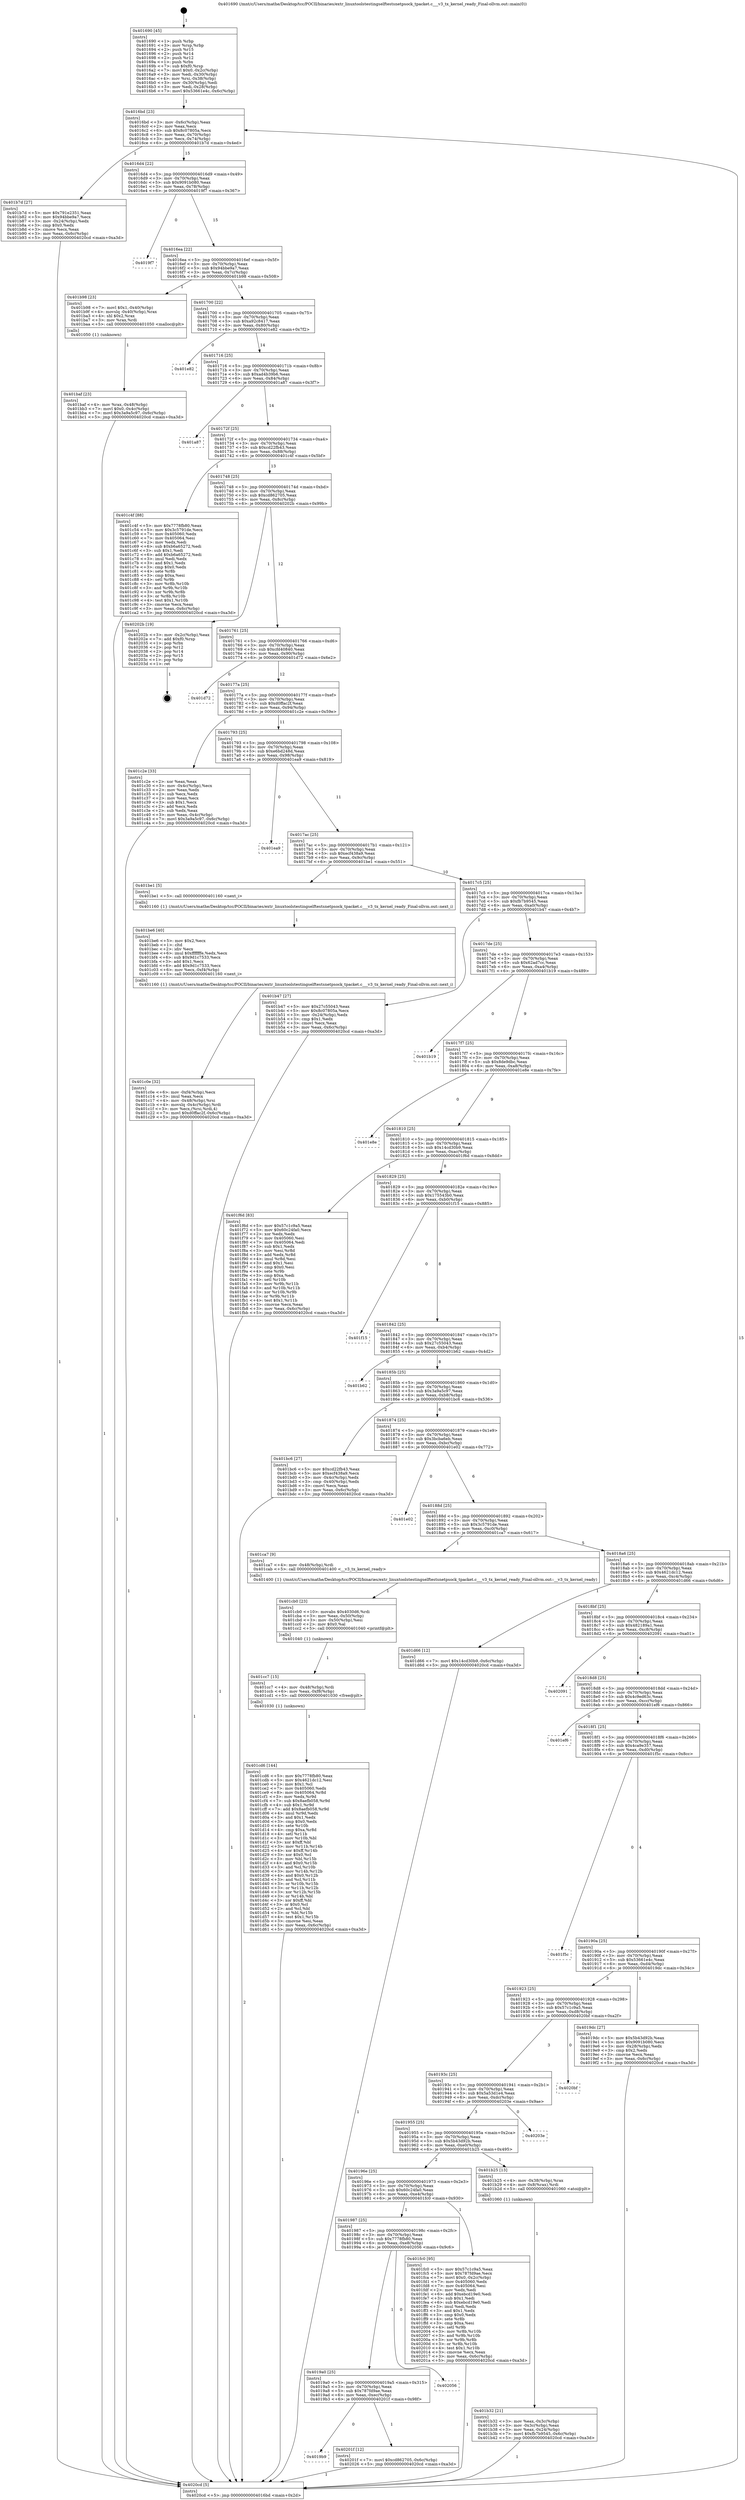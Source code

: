 digraph "0x401690" {
  label = "0x401690 (/mnt/c/Users/mathe/Desktop/tcc/POCII/binaries/extr_linuxtoolstestingselftestsnetpsock_tpacket.c___v3_tx_kernel_ready_Final-ollvm.out::main(0))"
  labelloc = "t"
  node[shape=record]

  Entry [label="",width=0.3,height=0.3,shape=circle,fillcolor=black,style=filled]
  "0x4016bd" [label="{
     0x4016bd [23]\l
     | [instrs]\l
     &nbsp;&nbsp;0x4016bd \<+3\>: mov -0x6c(%rbp),%eax\l
     &nbsp;&nbsp;0x4016c0 \<+2\>: mov %eax,%ecx\l
     &nbsp;&nbsp;0x4016c2 \<+6\>: sub $0x8c07805a,%ecx\l
     &nbsp;&nbsp;0x4016c8 \<+3\>: mov %eax,-0x70(%rbp)\l
     &nbsp;&nbsp;0x4016cb \<+3\>: mov %ecx,-0x74(%rbp)\l
     &nbsp;&nbsp;0x4016ce \<+6\>: je 0000000000401b7d \<main+0x4ed\>\l
  }"]
  "0x401b7d" [label="{
     0x401b7d [27]\l
     | [instrs]\l
     &nbsp;&nbsp;0x401b7d \<+5\>: mov $0x791e2351,%eax\l
     &nbsp;&nbsp;0x401b82 \<+5\>: mov $0x94bbe9a7,%ecx\l
     &nbsp;&nbsp;0x401b87 \<+3\>: mov -0x24(%rbp),%edx\l
     &nbsp;&nbsp;0x401b8a \<+3\>: cmp $0x0,%edx\l
     &nbsp;&nbsp;0x401b8d \<+3\>: cmove %ecx,%eax\l
     &nbsp;&nbsp;0x401b90 \<+3\>: mov %eax,-0x6c(%rbp)\l
     &nbsp;&nbsp;0x401b93 \<+5\>: jmp 00000000004020cd \<main+0xa3d\>\l
  }"]
  "0x4016d4" [label="{
     0x4016d4 [22]\l
     | [instrs]\l
     &nbsp;&nbsp;0x4016d4 \<+5\>: jmp 00000000004016d9 \<main+0x49\>\l
     &nbsp;&nbsp;0x4016d9 \<+3\>: mov -0x70(%rbp),%eax\l
     &nbsp;&nbsp;0x4016dc \<+5\>: sub $0x9091b080,%eax\l
     &nbsp;&nbsp;0x4016e1 \<+3\>: mov %eax,-0x78(%rbp)\l
     &nbsp;&nbsp;0x4016e4 \<+6\>: je 00000000004019f7 \<main+0x367\>\l
  }"]
  Exit [label="",width=0.3,height=0.3,shape=circle,fillcolor=black,style=filled,peripheries=2]
  "0x4019f7" [label="{
     0x4019f7\l
  }", style=dashed]
  "0x4016ea" [label="{
     0x4016ea [22]\l
     | [instrs]\l
     &nbsp;&nbsp;0x4016ea \<+5\>: jmp 00000000004016ef \<main+0x5f\>\l
     &nbsp;&nbsp;0x4016ef \<+3\>: mov -0x70(%rbp),%eax\l
     &nbsp;&nbsp;0x4016f2 \<+5\>: sub $0x94bbe9a7,%eax\l
     &nbsp;&nbsp;0x4016f7 \<+3\>: mov %eax,-0x7c(%rbp)\l
     &nbsp;&nbsp;0x4016fa \<+6\>: je 0000000000401b98 \<main+0x508\>\l
  }"]
  "0x4019b9" [label="{
     0x4019b9\l
  }", style=dashed]
  "0x401b98" [label="{
     0x401b98 [23]\l
     | [instrs]\l
     &nbsp;&nbsp;0x401b98 \<+7\>: movl $0x1,-0x40(%rbp)\l
     &nbsp;&nbsp;0x401b9f \<+4\>: movslq -0x40(%rbp),%rax\l
     &nbsp;&nbsp;0x401ba3 \<+4\>: shl $0x2,%rax\l
     &nbsp;&nbsp;0x401ba7 \<+3\>: mov %rax,%rdi\l
     &nbsp;&nbsp;0x401baa \<+5\>: call 0000000000401050 \<malloc@plt\>\l
     | [calls]\l
     &nbsp;&nbsp;0x401050 \{1\} (unknown)\l
  }"]
  "0x401700" [label="{
     0x401700 [22]\l
     | [instrs]\l
     &nbsp;&nbsp;0x401700 \<+5\>: jmp 0000000000401705 \<main+0x75\>\l
     &nbsp;&nbsp;0x401705 \<+3\>: mov -0x70(%rbp),%eax\l
     &nbsp;&nbsp;0x401708 \<+5\>: sub $0xa92c8417,%eax\l
     &nbsp;&nbsp;0x40170d \<+3\>: mov %eax,-0x80(%rbp)\l
     &nbsp;&nbsp;0x401710 \<+6\>: je 0000000000401e82 \<main+0x7f2\>\l
  }"]
  "0x40201f" [label="{
     0x40201f [12]\l
     | [instrs]\l
     &nbsp;&nbsp;0x40201f \<+7\>: movl $0xcd862705,-0x6c(%rbp)\l
     &nbsp;&nbsp;0x402026 \<+5\>: jmp 00000000004020cd \<main+0xa3d\>\l
  }"]
  "0x401e82" [label="{
     0x401e82\l
  }", style=dashed]
  "0x401716" [label="{
     0x401716 [25]\l
     | [instrs]\l
     &nbsp;&nbsp;0x401716 \<+5\>: jmp 000000000040171b \<main+0x8b\>\l
     &nbsp;&nbsp;0x40171b \<+3\>: mov -0x70(%rbp),%eax\l
     &nbsp;&nbsp;0x40171e \<+5\>: sub $0xad4b39b6,%eax\l
     &nbsp;&nbsp;0x401723 \<+6\>: mov %eax,-0x84(%rbp)\l
     &nbsp;&nbsp;0x401729 \<+6\>: je 0000000000401a87 \<main+0x3f7\>\l
  }"]
  "0x4019a0" [label="{
     0x4019a0 [25]\l
     | [instrs]\l
     &nbsp;&nbsp;0x4019a0 \<+5\>: jmp 00000000004019a5 \<main+0x315\>\l
     &nbsp;&nbsp;0x4019a5 \<+3\>: mov -0x70(%rbp),%eax\l
     &nbsp;&nbsp;0x4019a8 \<+5\>: sub $0x787fd9ae,%eax\l
     &nbsp;&nbsp;0x4019ad \<+6\>: mov %eax,-0xec(%rbp)\l
     &nbsp;&nbsp;0x4019b3 \<+6\>: je 000000000040201f \<main+0x98f\>\l
  }"]
  "0x401a87" [label="{
     0x401a87\l
  }", style=dashed]
  "0x40172f" [label="{
     0x40172f [25]\l
     | [instrs]\l
     &nbsp;&nbsp;0x40172f \<+5\>: jmp 0000000000401734 \<main+0xa4\>\l
     &nbsp;&nbsp;0x401734 \<+3\>: mov -0x70(%rbp),%eax\l
     &nbsp;&nbsp;0x401737 \<+5\>: sub $0xcd22fb43,%eax\l
     &nbsp;&nbsp;0x40173c \<+6\>: mov %eax,-0x88(%rbp)\l
     &nbsp;&nbsp;0x401742 \<+6\>: je 0000000000401c4f \<main+0x5bf\>\l
  }"]
  "0x402056" [label="{
     0x402056\l
  }", style=dashed]
  "0x401c4f" [label="{
     0x401c4f [88]\l
     | [instrs]\l
     &nbsp;&nbsp;0x401c4f \<+5\>: mov $0x7778fb80,%eax\l
     &nbsp;&nbsp;0x401c54 \<+5\>: mov $0x3c5791de,%ecx\l
     &nbsp;&nbsp;0x401c59 \<+7\>: mov 0x405060,%edx\l
     &nbsp;&nbsp;0x401c60 \<+7\>: mov 0x405064,%esi\l
     &nbsp;&nbsp;0x401c67 \<+2\>: mov %edx,%edi\l
     &nbsp;&nbsp;0x401c69 \<+6\>: sub $0xb6a65272,%edi\l
     &nbsp;&nbsp;0x401c6f \<+3\>: sub $0x1,%edi\l
     &nbsp;&nbsp;0x401c72 \<+6\>: add $0xb6a65272,%edi\l
     &nbsp;&nbsp;0x401c78 \<+3\>: imul %edi,%edx\l
     &nbsp;&nbsp;0x401c7b \<+3\>: and $0x1,%edx\l
     &nbsp;&nbsp;0x401c7e \<+3\>: cmp $0x0,%edx\l
     &nbsp;&nbsp;0x401c81 \<+4\>: sete %r8b\l
     &nbsp;&nbsp;0x401c85 \<+3\>: cmp $0xa,%esi\l
     &nbsp;&nbsp;0x401c88 \<+4\>: setl %r9b\l
     &nbsp;&nbsp;0x401c8c \<+3\>: mov %r8b,%r10b\l
     &nbsp;&nbsp;0x401c8f \<+3\>: and %r9b,%r10b\l
     &nbsp;&nbsp;0x401c92 \<+3\>: xor %r9b,%r8b\l
     &nbsp;&nbsp;0x401c95 \<+3\>: or %r8b,%r10b\l
     &nbsp;&nbsp;0x401c98 \<+4\>: test $0x1,%r10b\l
     &nbsp;&nbsp;0x401c9c \<+3\>: cmovne %ecx,%eax\l
     &nbsp;&nbsp;0x401c9f \<+3\>: mov %eax,-0x6c(%rbp)\l
     &nbsp;&nbsp;0x401ca2 \<+5\>: jmp 00000000004020cd \<main+0xa3d\>\l
  }"]
  "0x401748" [label="{
     0x401748 [25]\l
     | [instrs]\l
     &nbsp;&nbsp;0x401748 \<+5\>: jmp 000000000040174d \<main+0xbd\>\l
     &nbsp;&nbsp;0x40174d \<+3\>: mov -0x70(%rbp),%eax\l
     &nbsp;&nbsp;0x401750 \<+5\>: sub $0xcd862705,%eax\l
     &nbsp;&nbsp;0x401755 \<+6\>: mov %eax,-0x8c(%rbp)\l
     &nbsp;&nbsp;0x40175b \<+6\>: je 000000000040202b \<main+0x99b\>\l
  }"]
  "0x401987" [label="{
     0x401987 [25]\l
     | [instrs]\l
     &nbsp;&nbsp;0x401987 \<+5\>: jmp 000000000040198c \<main+0x2fc\>\l
     &nbsp;&nbsp;0x40198c \<+3\>: mov -0x70(%rbp),%eax\l
     &nbsp;&nbsp;0x40198f \<+5\>: sub $0x7778fb80,%eax\l
     &nbsp;&nbsp;0x401994 \<+6\>: mov %eax,-0xe8(%rbp)\l
     &nbsp;&nbsp;0x40199a \<+6\>: je 0000000000402056 \<main+0x9c6\>\l
  }"]
  "0x40202b" [label="{
     0x40202b [19]\l
     | [instrs]\l
     &nbsp;&nbsp;0x40202b \<+3\>: mov -0x2c(%rbp),%eax\l
     &nbsp;&nbsp;0x40202e \<+7\>: add $0xf0,%rsp\l
     &nbsp;&nbsp;0x402035 \<+1\>: pop %rbx\l
     &nbsp;&nbsp;0x402036 \<+2\>: pop %r12\l
     &nbsp;&nbsp;0x402038 \<+2\>: pop %r14\l
     &nbsp;&nbsp;0x40203a \<+2\>: pop %r15\l
     &nbsp;&nbsp;0x40203c \<+1\>: pop %rbp\l
     &nbsp;&nbsp;0x40203d \<+1\>: ret\l
  }"]
  "0x401761" [label="{
     0x401761 [25]\l
     | [instrs]\l
     &nbsp;&nbsp;0x401761 \<+5\>: jmp 0000000000401766 \<main+0xd6\>\l
     &nbsp;&nbsp;0x401766 \<+3\>: mov -0x70(%rbp),%eax\l
     &nbsp;&nbsp;0x401769 \<+5\>: sub $0xcfd40840,%eax\l
     &nbsp;&nbsp;0x40176e \<+6\>: mov %eax,-0x90(%rbp)\l
     &nbsp;&nbsp;0x401774 \<+6\>: je 0000000000401d72 \<main+0x6e2\>\l
  }"]
  "0x401fc0" [label="{
     0x401fc0 [95]\l
     | [instrs]\l
     &nbsp;&nbsp;0x401fc0 \<+5\>: mov $0x57c1c9a5,%eax\l
     &nbsp;&nbsp;0x401fc5 \<+5\>: mov $0x787fd9ae,%ecx\l
     &nbsp;&nbsp;0x401fca \<+7\>: movl $0x0,-0x2c(%rbp)\l
     &nbsp;&nbsp;0x401fd1 \<+7\>: mov 0x405060,%edx\l
     &nbsp;&nbsp;0x401fd8 \<+7\>: mov 0x405064,%esi\l
     &nbsp;&nbsp;0x401fdf \<+2\>: mov %edx,%edi\l
     &nbsp;&nbsp;0x401fe1 \<+6\>: add $0xebcd19e0,%edi\l
     &nbsp;&nbsp;0x401fe7 \<+3\>: sub $0x1,%edi\l
     &nbsp;&nbsp;0x401fea \<+6\>: sub $0xebcd19e0,%edi\l
     &nbsp;&nbsp;0x401ff0 \<+3\>: imul %edi,%edx\l
     &nbsp;&nbsp;0x401ff3 \<+3\>: and $0x1,%edx\l
     &nbsp;&nbsp;0x401ff6 \<+3\>: cmp $0x0,%edx\l
     &nbsp;&nbsp;0x401ff9 \<+4\>: sete %r8b\l
     &nbsp;&nbsp;0x401ffd \<+3\>: cmp $0xa,%esi\l
     &nbsp;&nbsp;0x402000 \<+4\>: setl %r9b\l
     &nbsp;&nbsp;0x402004 \<+3\>: mov %r8b,%r10b\l
     &nbsp;&nbsp;0x402007 \<+3\>: and %r9b,%r10b\l
     &nbsp;&nbsp;0x40200a \<+3\>: xor %r9b,%r8b\l
     &nbsp;&nbsp;0x40200d \<+3\>: or %r8b,%r10b\l
     &nbsp;&nbsp;0x402010 \<+4\>: test $0x1,%r10b\l
     &nbsp;&nbsp;0x402014 \<+3\>: cmovne %ecx,%eax\l
     &nbsp;&nbsp;0x402017 \<+3\>: mov %eax,-0x6c(%rbp)\l
     &nbsp;&nbsp;0x40201a \<+5\>: jmp 00000000004020cd \<main+0xa3d\>\l
  }"]
  "0x401d72" [label="{
     0x401d72\l
  }", style=dashed]
  "0x40177a" [label="{
     0x40177a [25]\l
     | [instrs]\l
     &nbsp;&nbsp;0x40177a \<+5\>: jmp 000000000040177f \<main+0xef\>\l
     &nbsp;&nbsp;0x40177f \<+3\>: mov -0x70(%rbp),%eax\l
     &nbsp;&nbsp;0x401782 \<+5\>: sub $0xd0ffac2f,%eax\l
     &nbsp;&nbsp;0x401787 \<+6\>: mov %eax,-0x94(%rbp)\l
     &nbsp;&nbsp;0x40178d \<+6\>: je 0000000000401c2e \<main+0x59e\>\l
  }"]
  "0x401cd6" [label="{
     0x401cd6 [144]\l
     | [instrs]\l
     &nbsp;&nbsp;0x401cd6 \<+5\>: mov $0x7778fb80,%eax\l
     &nbsp;&nbsp;0x401cdb \<+5\>: mov $0x4621dc12,%esi\l
     &nbsp;&nbsp;0x401ce0 \<+2\>: mov $0x1,%cl\l
     &nbsp;&nbsp;0x401ce2 \<+7\>: mov 0x405060,%edx\l
     &nbsp;&nbsp;0x401ce9 \<+8\>: mov 0x405064,%r8d\l
     &nbsp;&nbsp;0x401cf1 \<+3\>: mov %edx,%r9d\l
     &nbsp;&nbsp;0x401cf4 \<+7\>: sub $0x8aefb058,%r9d\l
     &nbsp;&nbsp;0x401cfb \<+4\>: sub $0x1,%r9d\l
     &nbsp;&nbsp;0x401cff \<+7\>: add $0x8aefb058,%r9d\l
     &nbsp;&nbsp;0x401d06 \<+4\>: imul %r9d,%edx\l
     &nbsp;&nbsp;0x401d0a \<+3\>: and $0x1,%edx\l
     &nbsp;&nbsp;0x401d0d \<+3\>: cmp $0x0,%edx\l
     &nbsp;&nbsp;0x401d10 \<+4\>: sete %r10b\l
     &nbsp;&nbsp;0x401d14 \<+4\>: cmp $0xa,%r8d\l
     &nbsp;&nbsp;0x401d18 \<+4\>: setl %r11b\l
     &nbsp;&nbsp;0x401d1c \<+3\>: mov %r10b,%bl\l
     &nbsp;&nbsp;0x401d1f \<+3\>: xor $0xff,%bl\l
     &nbsp;&nbsp;0x401d22 \<+3\>: mov %r11b,%r14b\l
     &nbsp;&nbsp;0x401d25 \<+4\>: xor $0xff,%r14b\l
     &nbsp;&nbsp;0x401d29 \<+3\>: xor $0x0,%cl\l
     &nbsp;&nbsp;0x401d2c \<+3\>: mov %bl,%r15b\l
     &nbsp;&nbsp;0x401d2f \<+4\>: and $0x0,%r15b\l
     &nbsp;&nbsp;0x401d33 \<+3\>: and %cl,%r10b\l
     &nbsp;&nbsp;0x401d36 \<+3\>: mov %r14b,%r12b\l
     &nbsp;&nbsp;0x401d39 \<+4\>: and $0x0,%r12b\l
     &nbsp;&nbsp;0x401d3d \<+3\>: and %cl,%r11b\l
     &nbsp;&nbsp;0x401d40 \<+3\>: or %r10b,%r15b\l
     &nbsp;&nbsp;0x401d43 \<+3\>: or %r11b,%r12b\l
     &nbsp;&nbsp;0x401d46 \<+3\>: xor %r12b,%r15b\l
     &nbsp;&nbsp;0x401d49 \<+3\>: or %r14b,%bl\l
     &nbsp;&nbsp;0x401d4c \<+3\>: xor $0xff,%bl\l
     &nbsp;&nbsp;0x401d4f \<+3\>: or $0x0,%cl\l
     &nbsp;&nbsp;0x401d52 \<+2\>: and %cl,%bl\l
     &nbsp;&nbsp;0x401d54 \<+3\>: or %bl,%r15b\l
     &nbsp;&nbsp;0x401d57 \<+4\>: test $0x1,%r15b\l
     &nbsp;&nbsp;0x401d5b \<+3\>: cmovne %esi,%eax\l
     &nbsp;&nbsp;0x401d5e \<+3\>: mov %eax,-0x6c(%rbp)\l
     &nbsp;&nbsp;0x401d61 \<+5\>: jmp 00000000004020cd \<main+0xa3d\>\l
  }"]
  "0x401c2e" [label="{
     0x401c2e [33]\l
     | [instrs]\l
     &nbsp;&nbsp;0x401c2e \<+2\>: xor %eax,%eax\l
     &nbsp;&nbsp;0x401c30 \<+3\>: mov -0x4c(%rbp),%ecx\l
     &nbsp;&nbsp;0x401c33 \<+2\>: mov %eax,%edx\l
     &nbsp;&nbsp;0x401c35 \<+2\>: sub %ecx,%edx\l
     &nbsp;&nbsp;0x401c37 \<+2\>: mov %eax,%ecx\l
     &nbsp;&nbsp;0x401c39 \<+3\>: sub $0x1,%ecx\l
     &nbsp;&nbsp;0x401c3c \<+2\>: add %ecx,%edx\l
     &nbsp;&nbsp;0x401c3e \<+2\>: sub %edx,%eax\l
     &nbsp;&nbsp;0x401c40 \<+3\>: mov %eax,-0x4c(%rbp)\l
     &nbsp;&nbsp;0x401c43 \<+7\>: movl $0x3a9a5c97,-0x6c(%rbp)\l
     &nbsp;&nbsp;0x401c4a \<+5\>: jmp 00000000004020cd \<main+0xa3d\>\l
  }"]
  "0x401793" [label="{
     0x401793 [25]\l
     | [instrs]\l
     &nbsp;&nbsp;0x401793 \<+5\>: jmp 0000000000401798 \<main+0x108\>\l
     &nbsp;&nbsp;0x401798 \<+3\>: mov -0x70(%rbp),%eax\l
     &nbsp;&nbsp;0x40179b \<+5\>: sub $0xe6bd248d,%eax\l
     &nbsp;&nbsp;0x4017a0 \<+6\>: mov %eax,-0x98(%rbp)\l
     &nbsp;&nbsp;0x4017a6 \<+6\>: je 0000000000401ea9 \<main+0x819\>\l
  }"]
  "0x401cc7" [label="{
     0x401cc7 [15]\l
     | [instrs]\l
     &nbsp;&nbsp;0x401cc7 \<+4\>: mov -0x48(%rbp),%rdi\l
     &nbsp;&nbsp;0x401ccb \<+6\>: mov %eax,-0xf8(%rbp)\l
     &nbsp;&nbsp;0x401cd1 \<+5\>: call 0000000000401030 \<free@plt\>\l
     | [calls]\l
     &nbsp;&nbsp;0x401030 \{1\} (unknown)\l
  }"]
  "0x401ea9" [label="{
     0x401ea9\l
  }", style=dashed]
  "0x4017ac" [label="{
     0x4017ac [25]\l
     | [instrs]\l
     &nbsp;&nbsp;0x4017ac \<+5\>: jmp 00000000004017b1 \<main+0x121\>\l
     &nbsp;&nbsp;0x4017b1 \<+3\>: mov -0x70(%rbp),%eax\l
     &nbsp;&nbsp;0x4017b4 \<+5\>: sub $0xecf438a9,%eax\l
     &nbsp;&nbsp;0x4017b9 \<+6\>: mov %eax,-0x9c(%rbp)\l
     &nbsp;&nbsp;0x4017bf \<+6\>: je 0000000000401be1 \<main+0x551\>\l
  }"]
  "0x401cb0" [label="{
     0x401cb0 [23]\l
     | [instrs]\l
     &nbsp;&nbsp;0x401cb0 \<+10\>: movabs $0x4030d6,%rdi\l
     &nbsp;&nbsp;0x401cba \<+3\>: mov %eax,-0x50(%rbp)\l
     &nbsp;&nbsp;0x401cbd \<+3\>: mov -0x50(%rbp),%esi\l
     &nbsp;&nbsp;0x401cc0 \<+2\>: mov $0x0,%al\l
     &nbsp;&nbsp;0x401cc2 \<+5\>: call 0000000000401040 \<printf@plt\>\l
     | [calls]\l
     &nbsp;&nbsp;0x401040 \{1\} (unknown)\l
  }"]
  "0x401be1" [label="{
     0x401be1 [5]\l
     | [instrs]\l
     &nbsp;&nbsp;0x401be1 \<+5\>: call 0000000000401160 \<next_i\>\l
     | [calls]\l
     &nbsp;&nbsp;0x401160 \{1\} (/mnt/c/Users/mathe/Desktop/tcc/POCII/binaries/extr_linuxtoolstestingselftestsnetpsock_tpacket.c___v3_tx_kernel_ready_Final-ollvm.out::next_i)\l
  }"]
  "0x4017c5" [label="{
     0x4017c5 [25]\l
     | [instrs]\l
     &nbsp;&nbsp;0x4017c5 \<+5\>: jmp 00000000004017ca \<main+0x13a\>\l
     &nbsp;&nbsp;0x4017ca \<+3\>: mov -0x70(%rbp),%eax\l
     &nbsp;&nbsp;0x4017cd \<+5\>: sub $0xfb7b9545,%eax\l
     &nbsp;&nbsp;0x4017d2 \<+6\>: mov %eax,-0xa0(%rbp)\l
     &nbsp;&nbsp;0x4017d8 \<+6\>: je 0000000000401b47 \<main+0x4b7\>\l
  }"]
  "0x401c0e" [label="{
     0x401c0e [32]\l
     | [instrs]\l
     &nbsp;&nbsp;0x401c0e \<+6\>: mov -0xf4(%rbp),%ecx\l
     &nbsp;&nbsp;0x401c14 \<+3\>: imul %eax,%ecx\l
     &nbsp;&nbsp;0x401c17 \<+4\>: mov -0x48(%rbp),%rsi\l
     &nbsp;&nbsp;0x401c1b \<+4\>: movslq -0x4c(%rbp),%rdi\l
     &nbsp;&nbsp;0x401c1f \<+3\>: mov %ecx,(%rsi,%rdi,4)\l
     &nbsp;&nbsp;0x401c22 \<+7\>: movl $0xd0ffac2f,-0x6c(%rbp)\l
     &nbsp;&nbsp;0x401c29 \<+5\>: jmp 00000000004020cd \<main+0xa3d\>\l
  }"]
  "0x401b47" [label="{
     0x401b47 [27]\l
     | [instrs]\l
     &nbsp;&nbsp;0x401b47 \<+5\>: mov $0x27c55043,%eax\l
     &nbsp;&nbsp;0x401b4c \<+5\>: mov $0x8c07805a,%ecx\l
     &nbsp;&nbsp;0x401b51 \<+3\>: mov -0x24(%rbp),%edx\l
     &nbsp;&nbsp;0x401b54 \<+3\>: cmp $0x1,%edx\l
     &nbsp;&nbsp;0x401b57 \<+3\>: cmovl %ecx,%eax\l
     &nbsp;&nbsp;0x401b5a \<+3\>: mov %eax,-0x6c(%rbp)\l
     &nbsp;&nbsp;0x401b5d \<+5\>: jmp 00000000004020cd \<main+0xa3d\>\l
  }"]
  "0x4017de" [label="{
     0x4017de [25]\l
     | [instrs]\l
     &nbsp;&nbsp;0x4017de \<+5\>: jmp 00000000004017e3 \<main+0x153\>\l
     &nbsp;&nbsp;0x4017e3 \<+3\>: mov -0x70(%rbp),%eax\l
     &nbsp;&nbsp;0x4017e6 \<+5\>: sub $0x62ad7cc,%eax\l
     &nbsp;&nbsp;0x4017eb \<+6\>: mov %eax,-0xa4(%rbp)\l
     &nbsp;&nbsp;0x4017f1 \<+6\>: je 0000000000401b19 \<main+0x489\>\l
  }"]
  "0x401be6" [label="{
     0x401be6 [40]\l
     | [instrs]\l
     &nbsp;&nbsp;0x401be6 \<+5\>: mov $0x2,%ecx\l
     &nbsp;&nbsp;0x401beb \<+1\>: cltd\l
     &nbsp;&nbsp;0x401bec \<+2\>: idiv %ecx\l
     &nbsp;&nbsp;0x401bee \<+6\>: imul $0xfffffffe,%edx,%ecx\l
     &nbsp;&nbsp;0x401bf4 \<+6\>: sub $0x9d1c7533,%ecx\l
     &nbsp;&nbsp;0x401bfa \<+3\>: add $0x1,%ecx\l
     &nbsp;&nbsp;0x401bfd \<+6\>: add $0x9d1c7533,%ecx\l
     &nbsp;&nbsp;0x401c03 \<+6\>: mov %ecx,-0xf4(%rbp)\l
     &nbsp;&nbsp;0x401c09 \<+5\>: call 0000000000401160 \<next_i\>\l
     | [calls]\l
     &nbsp;&nbsp;0x401160 \{1\} (/mnt/c/Users/mathe/Desktop/tcc/POCII/binaries/extr_linuxtoolstestingselftestsnetpsock_tpacket.c___v3_tx_kernel_ready_Final-ollvm.out::next_i)\l
  }"]
  "0x401b19" [label="{
     0x401b19\l
  }", style=dashed]
  "0x4017f7" [label="{
     0x4017f7 [25]\l
     | [instrs]\l
     &nbsp;&nbsp;0x4017f7 \<+5\>: jmp 00000000004017fc \<main+0x16c\>\l
     &nbsp;&nbsp;0x4017fc \<+3\>: mov -0x70(%rbp),%eax\l
     &nbsp;&nbsp;0x4017ff \<+5\>: sub $0x8de9dbc,%eax\l
     &nbsp;&nbsp;0x401804 \<+6\>: mov %eax,-0xa8(%rbp)\l
     &nbsp;&nbsp;0x40180a \<+6\>: je 0000000000401e8e \<main+0x7fe\>\l
  }"]
  "0x401baf" [label="{
     0x401baf [23]\l
     | [instrs]\l
     &nbsp;&nbsp;0x401baf \<+4\>: mov %rax,-0x48(%rbp)\l
     &nbsp;&nbsp;0x401bb3 \<+7\>: movl $0x0,-0x4c(%rbp)\l
     &nbsp;&nbsp;0x401bba \<+7\>: movl $0x3a9a5c97,-0x6c(%rbp)\l
     &nbsp;&nbsp;0x401bc1 \<+5\>: jmp 00000000004020cd \<main+0xa3d\>\l
  }"]
  "0x401e8e" [label="{
     0x401e8e\l
  }", style=dashed]
  "0x401810" [label="{
     0x401810 [25]\l
     | [instrs]\l
     &nbsp;&nbsp;0x401810 \<+5\>: jmp 0000000000401815 \<main+0x185\>\l
     &nbsp;&nbsp;0x401815 \<+3\>: mov -0x70(%rbp),%eax\l
     &nbsp;&nbsp;0x401818 \<+5\>: sub $0x14cd30b9,%eax\l
     &nbsp;&nbsp;0x40181d \<+6\>: mov %eax,-0xac(%rbp)\l
     &nbsp;&nbsp;0x401823 \<+6\>: je 0000000000401f6d \<main+0x8dd\>\l
  }"]
  "0x401b32" [label="{
     0x401b32 [21]\l
     | [instrs]\l
     &nbsp;&nbsp;0x401b32 \<+3\>: mov %eax,-0x3c(%rbp)\l
     &nbsp;&nbsp;0x401b35 \<+3\>: mov -0x3c(%rbp),%eax\l
     &nbsp;&nbsp;0x401b38 \<+3\>: mov %eax,-0x24(%rbp)\l
     &nbsp;&nbsp;0x401b3b \<+7\>: movl $0xfb7b9545,-0x6c(%rbp)\l
     &nbsp;&nbsp;0x401b42 \<+5\>: jmp 00000000004020cd \<main+0xa3d\>\l
  }"]
  "0x401f6d" [label="{
     0x401f6d [83]\l
     | [instrs]\l
     &nbsp;&nbsp;0x401f6d \<+5\>: mov $0x57c1c9a5,%eax\l
     &nbsp;&nbsp;0x401f72 \<+5\>: mov $0x60c24fa0,%ecx\l
     &nbsp;&nbsp;0x401f77 \<+2\>: xor %edx,%edx\l
     &nbsp;&nbsp;0x401f79 \<+7\>: mov 0x405060,%esi\l
     &nbsp;&nbsp;0x401f80 \<+7\>: mov 0x405064,%edi\l
     &nbsp;&nbsp;0x401f87 \<+3\>: sub $0x1,%edx\l
     &nbsp;&nbsp;0x401f8a \<+3\>: mov %esi,%r8d\l
     &nbsp;&nbsp;0x401f8d \<+3\>: add %edx,%r8d\l
     &nbsp;&nbsp;0x401f90 \<+4\>: imul %r8d,%esi\l
     &nbsp;&nbsp;0x401f94 \<+3\>: and $0x1,%esi\l
     &nbsp;&nbsp;0x401f97 \<+3\>: cmp $0x0,%esi\l
     &nbsp;&nbsp;0x401f9a \<+4\>: sete %r9b\l
     &nbsp;&nbsp;0x401f9e \<+3\>: cmp $0xa,%edi\l
     &nbsp;&nbsp;0x401fa1 \<+4\>: setl %r10b\l
     &nbsp;&nbsp;0x401fa5 \<+3\>: mov %r9b,%r11b\l
     &nbsp;&nbsp;0x401fa8 \<+3\>: and %r10b,%r11b\l
     &nbsp;&nbsp;0x401fab \<+3\>: xor %r10b,%r9b\l
     &nbsp;&nbsp;0x401fae \<+3\>: or %r9b,%r11b\l
     &nbsp;&nbsp;0x401fb1 \<+4\>: test $0x1,%r11b\l
     &nbsp;&nbsp;0x401fb5 \<+3\>: cmovne %ecx,%eax\l
     &nbsp;&nbsp;0x401fb8 \<+3\>: mov %eax,-0x6c(%rbp)\l
     &nbsp;&nbsp;0x401fbb \<+5\>: jmp 00000000004020cd \<main+0xa3d\>\l
  }"]
  "0x401829" [label="{
     0x401829 [25]\l
     | [instrs]\l
     &nbsp;&nbsp;0x401829 \<+5\>: jmp 000000000040182e \<main+0x19e\>\l
     &nbsp;&nbsp;0x40182e \<+3\>: mov -0x70(%rbp),%eax\l
     &nbsp;&nbsp;0x401831 \<+5\>: sub $0x175543b0,%eax\l
     &nbsp;&nbsp;0x401836 \<+6\>: mov %eax,-0xb0(%rbp)\l
     &nbsp;&nbsp;0x40183c \<+6\>: je 0000000000401f15 \<main+0x885\>\l
  }"]
  "0x40196e" [label="{
     0x40196e [25]\l
     | [instrs]\l
     &nbsp;&nbsp;0x40196e \<+5\>: jmp 0000000000401973 \<main+0x2e3\>\l
     &nbsp;&nbsp;0x401973 \<+3\>: mov -0x70(%rbp),%eax\l
     &nbsp;&nbsp;0x401976 \<+5\>: sub $0x60c24fa0,%eax\l
     &nbsp;&nbsp;0x40197b \<+6\>: mov %eax,-0xe4(%rbp)\l
     &nbsp;&nbsp;0x401981 \<+6\>: je 0000000000401fc0 \<main+0x930\>\l
  }"]
  "0x401f15" [label="{
     0x401f15\l
  }", style=dashed]
  "0x401842" [label="{
     0x401842 [25]\l
     | [instrs]\l
     &nbsp;&nbsp;0x401842 \<+5\>: jmp 0000000000401847 \<main+0x1b7\>\l
     &nbsp;&nbsp;0x401847 \<+3\>: mov -0x70(%rbp),%eax\l
     &nbsp;&nbsp;0x40184a \<+5\>: sub $0x27c55043,%eax\l
     &nbsp;&nbsp;0x40184f \<+6\>: mov %eax,-0xb4(%rbp)\l
     &nbsp;&nbsp;0x401855 \<+6\>: je 0000000000401b62 \<main+0x4d2\>\l
  }"]
  "0x401b25" [label="{
     0x401b25 [13]\l
     | [instrs]\l
     &nbsp;&nbsp;0x401b25 \<+4\>: mov -0x38(%rbp),%rax\l
     &nbsp;&nbsp;0x401b29 \<+4\>: mov 0x8(%rax),%rdi\l
     &nbsp;&nbsp;0x401b2d \<+5\>: call 0000000000401060 \<atoi@plt\>\l
     | [calls]\l
     &nbsp;&nbsp;0x401060 \{1\} (unknown)\l
  }"]
  "0x401b62" [label="{
     0x401b62\l
  }", style=dashed]
  "0x40185b" [label="{
     0x40185b [25]\l
     | [instrs]\l
     &nbsp;&nbsp;0x40185b \<+5\>: jmp 0000000000401860 \<main+0x1d0\>\l
     &nbsp;&nbsp;0x401860 \<+3\>: mov -0x70(%rbp),%eax\l
     &nbsp;&nbsp;0x401863 \<+5\>: sub $0x3a9a5c97,%eax\l
     &nbsp;&nbsp;0x401868 \<+6\>: mov %eax,-0xb8(%rbp)\l
     &nbsp;&nbsp;0x40186e \<+6\>: je 0000000000401bc6 \<main+0x536\>\l
  }"]
  "0x401955" [label="{
     0x401955 [25]\l
     | [instrs]\l
     &nbsp;&nbsp;0x401955 \<+5\>: jmp 000000000040195a \<main+0x2ca\>\l
     &nbsp;&nbsp;0x40195a \<+3\>: mov -0x70(%rbp),%eax\l
     &nbsp;&nbsp;0x40195d \<+5\>: sub $0x5b43d92b,%eax\l
     &nbsp;&nbsp;0x401962 \<+6\>: mov %eax,-0xe0(%rbp)\l
     &nbsp;&nbsp;0x401968 \<+6\>: je 0000000000401b25 \<main+0x495\>\l
  }"]
  "0x401bc6" [label="{
     0x401bc6 [27]\l
     | [instrs]\l
     &nbsp;&nbsp;0x401bc6 \<+5\>: mov $0xcd22fb43,%eax\l
     &nbsp;&nbsp;0x401bcb \<+5\>: mov $0xecf438a9,%ecx\l
     &nbsp;&nbsp;0x401bd0 \<+3\>: mov -0x4c(%rbp),%edx\l
     &nbsp;&nbsp;0x401bd3 \<+3\>: cmp -0x40(%rbp),%edx\l
     &nbsp;&nbsp;0x401bd6 \<+3\>: cmovl %ecx,%eax\l
     &nbsp;&nbsp;0x401bd9 \<+3\>: mov %eax,-0x6c(%rbp)\l
     &nbsp;&nbsp;0x401bdc \<+5\>: jmp 00000000004020cd \<main+0xa3d\>\l
  }"]
  "0x401874" [label="{
     0x401874 [25]\l
     | [instrs]\l
     &nbsp;&nbsp;0x401874 \<+5\>: jmp 0000000000401879 \<main+0x1e9\>\l
     &nbsp;&nbsp;0x401879 \<+3\>: mov -0x70(%rbp),%eax\l
     &nbsp;&nbsp;0x40187c \<+5\>: sub $0x3bcba6eb,%eax\l
     &nbsp;&nbsp;0x401881 \<+6\>: mov %eax,-0xbc(%rbp)\l
     &nbsp;&nbsp;0x401887 \<+6\>: je 0000000000401e02 \<main+0x772\>\l
  }"]
  "0x40203e" [label="{
     0x40203e\l
  }", style=dashed]
  "0x401e02" [label="{
     0x401e02\l
  }", style=dashed]
  "0x40188d" [label="{
     0x40188d [25]\l
     | [instrs]\l
     &nbsp;&nbsp;0x40188d \<+5\>: jmp 0000000000401892 \<main+0x202\>\l
     &nbsp;&nbsp;0x401892 \<+3\>: mov -0x70(%rbp),%eax\l
     &nbsp;&nbsp;0x401895 \<+5\>: sub $0x3c5791de,%eax\l
     &nbsp;&nbsp;0x40189a \<+6\>: mov %eax,-0xc0(%rbp)\l
     &nbsp;&nbsp;0x4018a0 \<+6\>: je 0000000000401ca7 \<main+0x617\>\l
  }"]
  "0x40193c" [label="{
     0x40193c [25]\l
     | [instrs]\l
     &nbsp;&nbsp;0x40193c \<+5\>: jmp 0000000000401941 \<main+0x2b1\>\l
     &nbsp;&nbsp;0x401941 \<+3\>: mov -0x70(%rbp),%eax\l
     &nbsp;&nbsp;0x401944 \<+5\>: sub $0x5a53d1e4,%eax\l
     &nbsp;&nbsp;0x401949 \<+6\>: mov %eax,-0xdc(%rbp)\l
     &nbsp;&nbsp;0x40194f \<+6\>: je 000000000040203e \<main+0x9ae\>\l
  }"]
  "0x401ca7" [label="{
     0x401ca7 [9]\l
     | [instrs]\l
     &nbsp;&nbsp;0x401ca7 \<+4\>: mov -0x48(%rbp),%rdi\l
     &nbsp;&nbsp;0x401cab \<+5\>: call 0000000000401400 \<__v3_tx_kernel_ready\>\l
     | [calls]\l
     &nbsp;&nbsp;0x401400 \{1\} (/mnt/c/Users/mathe/Desktop/tcc/POCII/binaries/extr_linuxtoolstestingselftestsnetpsock_tpacket.c___v3_tx_kernel_ready_Final-ollvm.out::__v3_tx_kernel_ready)\l
  }"]
  "0x4018a6" [label="{
     0x4018a6 [25]\l
     | [instrs]\l
     &nbsp;&nbsp;0x4018a6 \<+5\>: jmp 00000000004018ab \<main+0x21b\>\l
     &nbsp;&nbsp;0x4018ab \<+3\>: mov -0x70(%rbp),%eax\l
     &nbsp;&nbsp;0x4018ae \<+5\>: sub $0x4621dc12,%eax\l
     &nbsp;&nbsp;0x4018b3 \<+6\>: mov %eax,-0xc4(%rbp)\l
     &nbsp;&nbsp;0x4018b9 \<+6\>: je 0000000000401d66 \<main+0x6d6\>\l
  }"]
  "0x4020bf" [label="{
     0x4020bf\l
  }", style=dashed]
  "0x401d66" [label="{
     0x401d66 [12]\l
     | [instrs]\l
     &nbsp;&nbsp;0x401d66 \<+7\>: movl $0x14cd30b9,-0x6c(%rbp)\l
     &nbsp;&nbsp;0x401d6d \<+5\>: jmp 00000000004020cd \<main+0xa3d\>\l
  }"]
  "0x4018bf" [label="{
     0x4018bf [25]\l
     | [instrs]\l
     &nbsp;&nbsp;0x4018bf \<+5\>: jmp 00000000004018c4 \<main+0x234\>\l
     &nbsp;&nbsp;0x4018c4 \<+3\>: mov -0x70(%rbp),%eax\l
     &nbsp;&nbsp;0x4018c7 \<+5\>: sub $0x482189a1,%eax\l
     &nbsp;&nbsp;0x4018cc \<+6\>: mov %eax,-0xc8(%rbp)\l
     &nbsp;&nbsp;0x4018d2 \<+6\>: je 0000000000402091 \<main+0xa01\>\l
  }"]
  "0x401690" [label="{
     0x401690 [45]\l
     | [instrs]\l
     &nbsp;&nbsp;0x401690 \<+1\>: push %rbp\l
     &nbsp;&nbsp;0x401691 \<+3\>: mov %rsp,%rbp\l
     &nbsp;&nbsp;0x401694 \<+2\>: push %r15\l
     &nbsp;&nbsp;0x401696 \<+2\>: push %r14\l
     &nbsp;&nbsp;0x401698 \<+2\>: push %r12\l
     &nbsp;&nbsp;0x40169a \<+1\>: push %rbx\l
     &nbsp;&nbsp;0x40169b \<+7\>: sub $0xf0,%rsp\l
     &nbsp;&nbsp;0x4016a2 \<+7\>: movl $0x0,-0x2c(%rbp)\l
     &nbsp;&nbsp;0x4016a9 \<+3\>: mov %edi,-0x30(%rbp)\l
     &nbsp;&nbsp;0x4016ac \<+4\>: mov %rsi,-0x38(%rbp)\l
     &nbsp;&nbsp;0x4016b0 \<+3\>: mov -0x30(%rbp),%edi\l
     &nbsp;&nbsp;0x4016b3 \<+3\>: mov %edi,-0x28(%rbp)\l
     &nbsp;&nbsp;0x4016b6 \<+7\>: movl $0x53661e4c,-0x6c(%rbp)\l
  }"]
  "0x402091" [label="{
     0x402091\l
  }", style=dashed]
  "0x4018d8" [label="{
     0x4018d8 [25]\l
     | [instrs]\l
     &nbsp;&nbsp;0x4018d8 \<+5\>: jmp 00000000004018dd \<main+0x24d\>\l
     &nbsp;&nbsp;0x4018dd \<+3\>: mov -0x70(%rbp),%eax\l
     &nbsp;&nbsp;0x4018e0 \<+5\>: sub $0x4c9ed63c,%eax\l
     &nbsp;&nbsp;0x4018e5 \<+6\>: mov %eax,-0xcc(%rbp)\l
     &nbsp;&nbsp;0x4018eb \<+6\>: je 0000000000401ef6 \<main+0x866\>\l
  }"]
  "0x4020cd" [label="{
     0x4020cd [5]\l
     | [instrs]\l
     &nbsp;&nbsp;0x4020cd \<+5\>: jmp 00000000004016bd \<main+0x2d\>\l
  }"]
  "0x401ef6" [label="{
     0x401ef6\l
  }", style=dashed]
  "0x4018f1" [label="{
     0x4018f1 [25]\l
     | [instrs]\l
     &nbsp;&nbsp;0x4018f1 \<+5\>: jmp 00000000004018f6 \<main+0x266\>\l
     &nbsp;&nbsp;0x4018f6 \<+3\>: mov -0x70(%rbp),%eax\l
     &nbsp;&nbsp;0x4018f9 \<+5\>: sub $0x4ca9e357,%eax\l
     &nbsp;&nbsp;0x4018fe \<+6\>: mov %eax,-0xd0(%rbp)\l
     &nbsp;&nbsp;0x401904 \<+6\>: je 0000000000401f5c \<main+0x8cc\>\l
  }"]
  "0x401923" [label="{
     0x401923 [25]\l
     | [instrs]\l
     &nbsp;&nbsp;0x401923 \<+5\>: jmp 0000000000401928 \<main+0x298\>\l
     &nbsp;&nbsp;0x401928 \<+3\>: mov -0x70(%rbp),%eax\l
     &nbsp;&nbsp;0x40192b \<+5\>: sub $0x57c1c9a5,%eax\l
     &nbsp;&nbsp;0x401930 \<+6\>: mov %eax,-0xd8(%rbp)\l
     &nbsp;&nbsp;0x401936 \<+6\>: je 00000000004020bf \<main+0xa2f\>\l
  }"]
  "0x401f5c" [label="{
     0x401f5c\l
  }", style=dashed]
  "0x40190a" [label="{
     0x40190a [25]\l
     | [instrs]\l
     &nbsp;&nbsp;0x40190a \<+5\>: jmp 000000000040190f \<main+0x27f\>\l
     &nbsp;&nbsp;0x40190f \<+3\>: mov -0x70(%rbp),%eax\l
     &nbsp;&nbsp;0x401912 \<+5\>: sub $0x53661e4c,%eax\l
     &nbsp;&nbsp;0x401917 \<+6\>: mov %eax,-0xd4(%rbp)\l
     &nbsp;&nbsp;0x40191d \<+6\>: je 00000000004019dc \<main+0x34c\>\l
  }"]
  "0x4019dc" [label="{
     0x4019dc [27]\l
     | [instrs]\l
     &nbsp;&nbsp;0x4019dc \<+5\>: mov $0x5b43d92b,%eax\l
     &nbsp;&nbsp;0x4019e1 \<+5\>: mov $0x9091b080,%ecx\l
     &nbsp;&nbsp;0x4019e6 \<+3\>: mov -0x28(%rbp),%edx\l
     &nbsp;&nbsp;0x4019e9 \<+3\>: cmp $0x2,%edx\l
     &nbsp;&nbsp;0x4019ec \<+3\>: cmovne %ecx,%eax\l
     &nbsp;&nbsp;0x4019ef \<+3\>: mov %eax,-0x6c(%rbp)\l
     &nbsp;&nbsp;0x4019f2 \<+5\>: jmp 00000000004020cd \<main+0xa3d\>\l
  }"]
  Entry -> "0x401690" [label=" 1"]
  "0x4016bd" -> "0x401b7d" [label=" 1"]
  "0x4016bd" -> "0x4016d4" [label=" 15"]
  "0x40202b" -> Exit [label=" 1"]
  "0x4016d4" -> "0x4019f7" [label=" 0"]
  "0x4016d4" -> "0x4016ea" [label=" 15"]
  "0x40201f" -> "0x4020cd" [label=" 1"]
  "0x4016ea" -> "0x401b98" [label=" 1"]
  "0x4016ea" -> "0x401700" [label=" 14"]
  "0x4019a0" -> "0x4019b9" [label=" 0"]
  "0x401700" -> "0x401e82" [label=" 0"]
  "0x401700" -> "0x401716" [label=" 14"]
  "0x4019a0" -> "0x40201f" [label=" 1"]
  "0x401716" -> "0x401a87" [label=" 0"]
  "0x401716" -> "0x40172f" [label=" 14"]
  "0x401987" -> "0x4019a0" [label=" 1"]
  "0x40172f" -> "0x401c4f" [label=" 1"]
  "0x40172f" -> "0x401748" [label=" 13"]
  "0x401987" -> "0x402056" [label=" 0"]
  "0x401748" -> "0x40202b" [label=" 1"]
  "0x401748" -> "0x401761" [label=" 12"]
  "0x401fc0" -> "0x4020cd" [label=" 1"]
  "0x401761" -> "0x401d72" [label=" 0"]
  "0x401761" -> "0x40177a" [label=" 12"]
  "0x40196e" -> "0x401987" [label=" 1"]
  "0x40177a" -> "0x401c2e" [label=" 1"]
  "0x40177a" -> "0x401793" [label=" 11"]
  "0x40196e" -> "0x401fc0" [label=" 1"]
  "0x401793" -> "0x401ea9" [label=" 0"]
  "0x401793" -> "0x4017ac" [label=" 11"]
  "0x401f6d" -> "0x4020cd" [label=" 1"]
  "0x4017ac" -> "0x401be1" [label=" 1"]
  "0x4017ac" -> "0x4017c5" [label=" 10"]
  "0x401d66" -> "0x4020cd" [label=" 1"]
  "0x4017c5" -> "0x401b47" [label=" 1"]
  "0x4017c5" -> "0x4017de" [label=" 9"]
  "0x401cd6" -> "0x4020cd" [label=" 1"]
  "0x4017de" -> "0x401b19" [label=" 0"]
  "0x4017de" -> "0x4017f7" [label=" 9"]
  "0x401cc7" -> "0x401cd6" [label=" 1"]
  "0x4017f7" -> "0x401e8e" [label=" 0"]
  "0x4017f7" -> "0x401810" [label=" 9"]
  "0x401cb0" -> "0x401cc7" [label=" 1"]
  "0x401810" -> "0x401f6d" [label=" 1"]
  "0x401810" -> "0x401829" [label=" 8"]
  "0x401ca7" -> "0x401cb0" [label=" 1"]
  "0x401829" -> "0x401f15" [label=" 0"]
  "0x401829" -> "0x401842" [label=" 8"]
  "0x401c4f" -> "0x4020cd" [label=" 1"]
  "0x401842" -> "0x401b62" [label=" 0"]
  "0x401842" -> "0x40185b" [label=" 8"]
  "0x401c2e" -> "0x4020cd" [label=" 1"]
  "0x40185b" -> "0x401bc6" [label=" 2"]
  "0x40185b" -> "0x401874" [label=" 6"]
  "0x401be6" -> "0x401c0e" [label=" 1"]
  "0x401874" -> "0x401e02" [label=" 0"]
  "0x401874" -> "0x40188d" [label=" 6"]
  "0x401be1" -> "0x401be6" [label=" 1"]
  "0x40188d" -> "0x401ca7" [label=" 1"]
  "0x40188d" -> "0x4018a6" [label=" 5"]
  "0x401baf" -> "0x4020cd" [label=" 1"]
  "0x4018a6" -> "0x401d66" [label=" 1"]
  "0x4018a6" -> "0x4018bf" [label=" 4"]
  "0x401b98" -> "0x401baf" [label=" 1"]
  "0x4018bf" -> "0x402091" [label=" 0"]
  "0x4018bf" -> "0x4018d8" [label=" 4"]
  "0x401b47" -> "0x4020cd" [label=" 1"]
  "0x4018d8" -> "0x401ef6" [label=" 0"]
  "0x4018d8" -> "0x4018f1" [label=" 4"]
  "0x401b32" -> "0x4020cd" [label=" 1"]
  "0x4018f1" -> "0x401f5c" [label=" 0"]
  "0x4018f1" -> "0x40190a" [label=" 4"]
  "0x401b25" -> "0x401b32" [label=" 1"]
  "0x40190a" -> "0x4019dc" [label=" 1"]
  "0x40190a" -> "0x401923" [label=" 3"]
  "0x4019dc" -> "0x4020cd" [label=" 1"]
  "0x401690" -> "0x4016bd" [label=" 1"]
  "0x4020cd" -> "0x4016bd" [label=" 15"]
  "0x401b7d" -> "0x4020cd" [label=" 1"]
  "0x401923" -> "0x4020bf" [label=" 0"]
  "0x401923" -> "0x40193c" [label=" 3"]
  "0x401bc6" -> "0x4020cd" [label=" 2"]
  "0x40193c" -> "0x40203e" [label=" 0"]
  "0x40193c" -> "0x401955" [label=" 3"]
  "0x401c0e" -> "0x4020cd" [label=" 1"]
  "0x401955" -> "0x401b25" [label=" 1"]
  "0x401955" -> "0x40196e" [label=" 2"]
}
